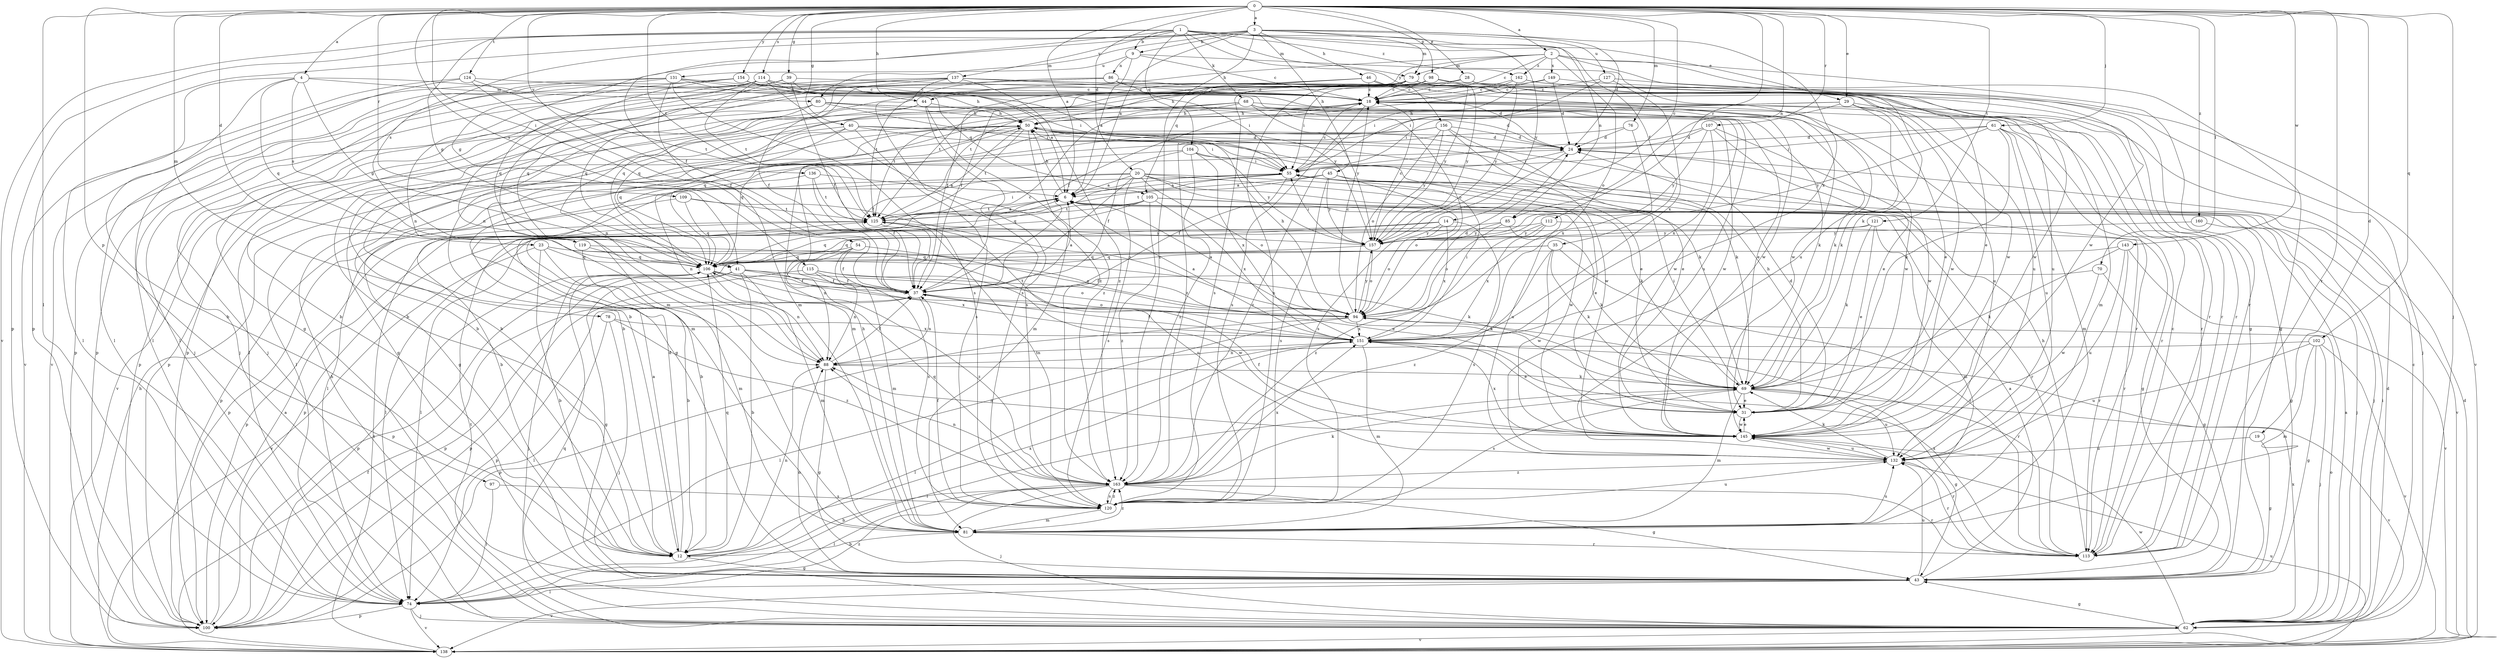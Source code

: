 strict digraph  {
0;
1;
2;
3;
4;
6;
9;
12;
14;
18;
19;
20;
23;
24;
28;
29;
31;
35;
37;
39;
40;
41;
43;
44;
45;
46;
50;
54;
55;
61;
62;
68;
69;
70;
74;
76;
78;
79;
80;
81;
85;
86;
88;
94;
97;
98;
100;
102;
104;
105;
106;
107;
109;
112;
113;
114;
115;
119;
120;
121;
124;
125;
127;
131;
132;
136;
137;
138;
143;
145;
149;
151;
154;
156;
157;
160;
162;
163;
0 -> 2  [label=a];
0 -> 3  [label=a];
0 -> 4  [label=a];
0 -> 6  [label=a];
0 -> 14  [label=c];
0 -> 19  [label=d];
0 -> 20  [label=d];
0 -> 23  [label=d];
0 -> 28  [label=e];
0 -> 29  [label=e];
0 -> 39  [label=g];
0 -> 40  [label=g];
0 -> 44  [label=h];
0 -> 54  [label=i];
0 -> 61  [label=j];
0 -> 62  [label=j];
0 -> 70  [label=l];
0 -> 74  [label=l];
0 -> 76  [label=m];
0 -> 78  [label=m];
0 -> 85  [label=n];
0 -> 97  [label=p];
0 -> 98  [label=p];
0 -> 102  [label=q];
0 -> 107  [label=r];
0 -> 109  [label=r];
0 -> 112  [label=r];
0 -> 113  [label=r];
0 -> 114  [label=s];
0 -> 115  [label=s];
0 -> 121  [label=t];
0 -> 124  [label=t];
0 -> 125  [label=t];
0 -> 136  [label=v];
0 -> 143  [label=w];
0 -> 154  [label=y];
0 -> 160  [label=z];
1 -> 9  [label=b];
1 -> 29  [label=e];
1 -> 35  [label=f];
1 -> 37  [label=f];
1 -> 41  [label=g];
1 -> 68  [label=k];
1 -> 79  [label=m];
1 -> 100  [label=p];
1 -> 104  [label=q];
1 -> 137  [label=v];
1 -> 138  [label=v];
1 -> 156  [label=y];
1 -> 157  [label=y];
1 -> 162  [label=z];
2 -> 18  [label=c];
2 -> 44  [label=h];
2 -> 69  [label=k];
2 -> 79  [label=m];
2 -> 94  [label=o];
2 -> 105  [label=q];
2 -> 113  [label=r];
2 -> 145  [label=w];
2 -> 149  [label=x];
2 -> 162  [label=z];
3 -> 6  [label=a];
3 -> 9  [label=b];
3 -> 24  [label=d];
3 -> 41  [label=g];
3 -> 45  [label=h];
3 -> 46  [label=h];
3 -> 79  [label=m];
3 -> 80  [label=m];
3 -> 85  [label=n];
3 -> 100  [label=p];
3 -> 119  [label=s];
3 -> 127  [label=u];
3 -> 151  [label=x];
3 -> 163  [label=z];
4 -> 12  [label=b];
4 -> 41  [label=g];
4 -> 74  [label=l];
4 -> 80  [label=m];
4 -> 105  [label=q];
4 -> 106  [label=q];
4 -> 119  [label=s];
6 -> 50  [label=h];
6 -> 62  [label=j];
6 -> 125  [label=t];
9 -> 6  [label=a];
9 -> 18  [label=c];
9 -> 86  [label=n];
9 -> 131  [label=u];
9 -> 132  [label=u];
12 -> 6  [label=a];
12 -> 24  [label=d];
12 -> 43  [label=g];
12 -> 88  [label=n];
12 -> 106  [label=q];
12 -> 151  [label=x];
14 -> 74  [label=l];
14 -> 88  [label=n];
14 -> 94  [label=o];
14 -> 120  [label=s];
14 -> 151  [label=x];
14 -> 157  [label=y];
18 -> 50  [label=h];
18 -> 69  [label=k];
18 -> 106  [label=q];
18 -> 120  [label=s];
18 -> 132  [label=u];
18 -> 145  [label=w];
19 -> 43  [label=g];
19 -> 132  [label=u];
20 -> 6  [label=a];
20 -> 12  [label=b];
20 -> 31  [label=e];
20 -> 37  [label=f];
20 -> 69  [label=k];
20 -> 94  [label=o];
20 -> 100  [label=p];
20 -> 120  [label=s];
20 -> 132  [label=u];
20 -> 145  [label=w];
23 -> 12  [label=b];
23 -> 69  [label=k];
23 -> 81  [label=m];
23 -> 106  [label=q];
23 -> 132  [label=u];
23 -> 138  [label=v];
24 -> 55  [label=i];
24 -> 120  [label=s];
28 -> 18  [label=c];
28 -> 43  [label=g];
28 -> 100  [label=p];
28 -> 125  [label=t];
28 -> 138  [label=v];
28 -> 157  [label=y];
29 -> 31  [label=e];
29 -> 50  [label=h];
29 -> 55  [label=i];
29 -> 69  [label=k];
29 -> 113  [label=r];
29 -> 145  [label=w];
29 -> 163  [label=z];
31 -> 24  [label=d];
31 -> 50  [label=h];
31 -> 145  [label=w];
35 -> 69  [label=k];
35 -> 100  [label=p];
35 -> 106  [label=q];
35 -> 113  [label=r];
35 -> 145  [label=w];
35 -> 163  [label=z];
37 -> 6  [label=a];
37 -> 18  [label=c];
37 -> 88  [label=n];
37 -> 94  [label=o];
37 -> 100  [label=p];
39 -> 18  [label=c];
39 -> 37  [label=f];
39 -> 74  [label=l];
39 -> 94  [label=o];
39 -> 106  [label=q];
40 -> 24  [label=d];
40 -> 43  [label=g];
40 -> 55  [label=i];
40 -> 69  [label=k];
40 -> 81  [label=m];
40 -> 106  [label=q];
40 -> 120  [label=s];
41 -> 12  [label=b];
41 -> 37  [label=f];
41 -> 43  [label=g];
41 -> 81  [label=m];
41 -> 94  [label=o];
41 -> 100  [label=p];
41 -> 151  [label=x];
43 -> 6  [label=a];
43 -> 74  [label=l];
43 -> 88  [label=n];
43 -> 132  [label=u];
43 -> 138  [label=v];
44 -> 12  [label=b];
44 -> 50  [label=h];
44 -> 88  [label=n];
44 -> 120  [label=s];
44 -> 163  [label=z];
45 -> 6  [label=a];
45 -> 94  [label=o];
45 -> 120  [label=s];
45 -> 125  [label=t];
45 -> 138  [label=v];
45 -> 157  [label=y];
46 -> 18  [label=c];
46 -> 24  [label=d];
46 -> 37  [label=f];
46 -> 81  [label=m];
46 -> 100  [label=p];
46 -> 106  [label=q];
46 -> 145  [label=w];
50 -> 24  [label=d];
50 -> 31  [label=e];
50 -> 37  [label=f];
50 -> 43  [label=g];
50 -> 69  [label=k];
50 -> 81  [label=m];
50 -> 125  [label=t];
50 -> 138  [label=v];
54 -> 37  [label=f];
54 -> 81  [label=m];
54 -> 94  [label=o];
54 -> 106  [label=q];
54 -> 120  [label=s];
55 -> 6  [label=a];
55 -> 18  [label=c];
55 -> 37  [label=f];
55 -> 62  [label=j];
55 -> 74  [label=l];
55 -> 106  [label=q];
61 -> 24  [label=d];
61 -> 55  [label=i];
61 -> 69  [label=k];
61 -> 81  [label=m];
61 -> 113  [label=r];
61 -> 132  [label=u];
61 -> 157  [label=y];
62 -> 6  [label=a];
62 -> 18  [label=c];
62 -> 24  [label=d];
62 -> 43  [label=g];
62 -> 50  [label=h];
62 -> 55  [label=i];
62 -> 94  [label=o];
62 -> 106  [label=q];
62 -> 125  [label=t];
62 -> 138  [label=v];
62 -> 145  [label=w];
62 -> 151  [label=x];
68 -> 12  [label=b];
68 -> 31  [label=e];
68 -> 50  [label=h];
68 -> 69  [label=k];
68 -> 100  [label=p];
68 -> 113  [label=r];
68 -> 125  [label=t];
68 -> 145  [label=w];
68 -> 157  [label=y];
69 -> 31  [label=e];
69 -> 43  [label=g];
69 -> 55  [label=i];
69 -> 74  [label=l];
69 -> 81  [label=m];
69 -> 120  [label=s];
69 -> 132  [label=u];
69 -> 138  [label=v];
70 -> 37  [label=f];
70 -> 43  [label=g];
70 -> 145  [label=w];
74 -> 62  [label=j];
74 -> 100  [label=p];
74 -> 138  [label=v];
74 -> 163  [label=z];
76 -> 24  [label=d];
76 -> 74  [label=l];
76 -> 151  [label=x];
78 -> 62  [label=j];
78 -> 74  [label=l];
78 -> 151  [label=x];
78 -> 163  [label=z];
79 -> 12  [label=b];
79 -> 18  [label=c];
79 -> 37  [label=f];
79 -> 50  [label=h];
79 -> 113  [label=r];
79 -> 120  [label=s];
79 -> 132  [label=u];
79 -> 157  [label=y];
80 -> 12  [label=b];
80 -> 24  [label=d];
80 -> 50  [label=h];
80 -> 55  [label=i];
80 -> 74  [label=l];
80 -> 100  [label=p];
80 -> 145  [label=w];
81 -> 12  [label=b];
81 -> 50  [label=h];
81 -> 113  [label=r];
81 -> 132  [label=u];
81 -> 163  [label=z];
85 -> 69  [label=k];
85 -> 94  [label=o];
85 -> 106  [label=q];
85 -> 157  [label=y];
86 -> 12  [label=b];
86 -> 18  [label=c];
86 -> 55  [label=i];
86 -> 106  [label=q];
86 -> 125  [label=t];
86 -> 132  [label=u];
88 -> 37  [label=f];
88 -> 43  [label=g];
88 -> 69  [label=k];
94 -> 6  [label=a];
94 -> 18  [label=c];
94 -> 24  [label=d];
94 -> 50  [label=h];
94 -> 74  [label=l];
94 -> 100  [label=p];
94 -> 113  [label=r];
94 -> 151  [label=x];
94 -> 157  [label=y];
97 -> 74  [label=l];
97 -> 120  [label=s];
98 -> 18  [label=c];
98 -> 55  [label=i];
98 -> 62  [label=j];
98 -> 106  [label=q];
98 -> 120  [label=s];
98 -> 157  [label=y];
100 -> 6  [label=a];
102 -> 43  [label=g];
102 -> 62  [label=j];
102 -> 81  [label=m];
102 -> 88  [label=n];
102 -> 132  [label=u];
102 -> 138  [label=v];
104 -> 37  [label=f];
104 -> 43  [label=g];
104 -> 55  [label=i];
104 -> 151  [label=x];
104 -> 157  [label=y];
104 -> 163  [label=z];
105 -> 12  [label=b];
105 -> 43  [label=g];
105 -> 100  [label=p];
105 -> 113  [label=r];
105 -> 125  [label=t];
105 -> 151  [label=x];
105 -> 163  [label=z];
106 -> 37  [label=f];
106 -> 62  [label=j];
106 -> 88  [label=n];
106 -> 94  [label=o];
106 -> 100  [label=p];
106 -> 163  [label=z];
107 -> 24  [label=d];
107 -> 31  [label=e];
107 -> 145  [label=w];
107 -> 151  [label=x];
107 -> 157  [label=y];
107 -> 163  [label=z];
109 -> 94  [label=o];
109 -> 100  [label=p];
109 -> 106  [label=q];
109 -> 125  [label=t];
112 -> 106  [label=q];
112 -> 113  [label=r];
112 -> 151  [label=x];
112 -> 157  [label=y];
112 -> 163  [label=z];
113 -> 18  [label=c];
113 -> 50  [label=h];
113 -> 151  [label=x];
114 -> 6  [label=a];
114 -> 18  [label=c];
114 -> 62  [label=j];
114 -> 74  [label=l];
114 -> 106  [label=q];
114 -> 125  [label=t];
114 -> 145  [label=w];
114 -> 163  [label=z];
115 -> 37  [label=f];
115 -> 69  [label=k];
115 -> 88  [label=n];
115 -> 100  [label=p];
115 -> 145  [label=w];
119 -> 12  [label=b];
119 -> 31  [label=e];
119 -> 106  [label=q];
120 -> 37  [label=f];
120 -> 81  [label=m];
120 -> 132  [label=u];
120 -> 163  [label=z];
121 -> 31  [label=e];
121 -> 69  [label=k];
121 -> 74  [label=l];
121 -> 81  [label=m];
121 -> 157  [label=y];
124 -> 18  [label=c];
124 -> 37  [label=f];
124 -> 62  [label=j];
124 -> 125  [label=t];
124 -> 138  [label=v];
125 -> 6  [label=a];
125 -> 37  [label=f];
125 -> 55  [label=i];
125 -> 100  [label=p];
125 -> 157  [label=y];
127 -> 18  [label=c];
127 -> 31  [label=e];
127 -> 55  [label=i];
127 -> 151  [label=x];
131 -> 18  [label=c];
131 -> 50  [label=h];
131 -> 62  [label=j];
131 -> 74  [label=l];
131 -> 81  [label=m];
131 -> 120  [label=s];
131 -> 138  [label=v];
131 -> 157  [label=y];
132 -> 69  [label=k];
132 -> 113  [label=r];
132 -> 145  [label=w];
132 -> 163  [label=z];
136 -> 6  [label=a];
136 -> 37  [label=f];
136 -> 88  [label=n];
136 -> 125  [label=t];
137 -> 12  [label=b];
137 -> 18  [label=c];
137 -> 37  [label=f];
137 -> 43  [label=g];
137 -> 88  [label=n];
137 -> 113  [label=r];
137 -> 120  [label=s];
137 -> 145  [label=w];
137 -> 163  [label=z];
138 -> 24  [label=d];
138 -> 37  [label=f];
138 -> 50  [label=h];
138 -> 125  [label=t];
138 -> 132  [label=u];
143 -> 69  [label=k];
143 -> 106  [label=q];
143 -> 113  [label=r];
143 -> 132  [label=u];
143 -> 138  [label=v];
145 -> 31  [label=e];
145 -> 37  [label=f];
145 -> 88  [label=n];
145 -> 113  [label=r];
145 -> 132  [label=u];
145 -> 151  [label=x];
149 -> 18  [label=c];
149 -> 24  [label=d];
149 -> 113  [label=r];
149 -> 125  [label=t];
151 -> 6  [label=a];
151 -> 31  [label=e];
151 -> 37  [label=f];
151 -> 55  [label=i];
151 -> 74  [label=l];
151 -> 81  [label=m];
151 -> 88  [label=n];
151 -> 125  [label=t];
154 -> 18  [label=c];
154 -> 55  [label=i];
154 -> 81  [label=m];
154 -> 88  [label=n];
154 -> 100  [label=p];
154 -> 132  [label=u];
156 -> 24  [label=d];
156 -> 31  [label=e];
156 -> 81  [label=m];
156 -> 94  [label=o];
156 -> 106  [label=q];
156 -> 145  [label=w];
156 -> 157  [label=y];
157 -> 18  [label=c];
157 -> 55  [label=i];
157 -> 94  [label=o];
157 -> 106  [label=q];
160 -> 43  [label=g];
160 -> 157  [label=y];
162 -> 18  [label=c];
162 -> 37  [label=f];
162 -> 43  [label=g];
162 -> 55  [label=i];
162 -> 145  [label=w];
163 -> 12  [label=b];
163 -> 43  [label=g];
163 -> 62  [label=j];
163 -> 69  [label=k];
163 -> 74  [label=l];
163 -> 88  [label=n];
163 -> 106  [label=q];
163 -> 113  [label=r];
163 -> 120  [label=s];
163 -> 125  [label=t];
163 -> 151  [label=x];
}
